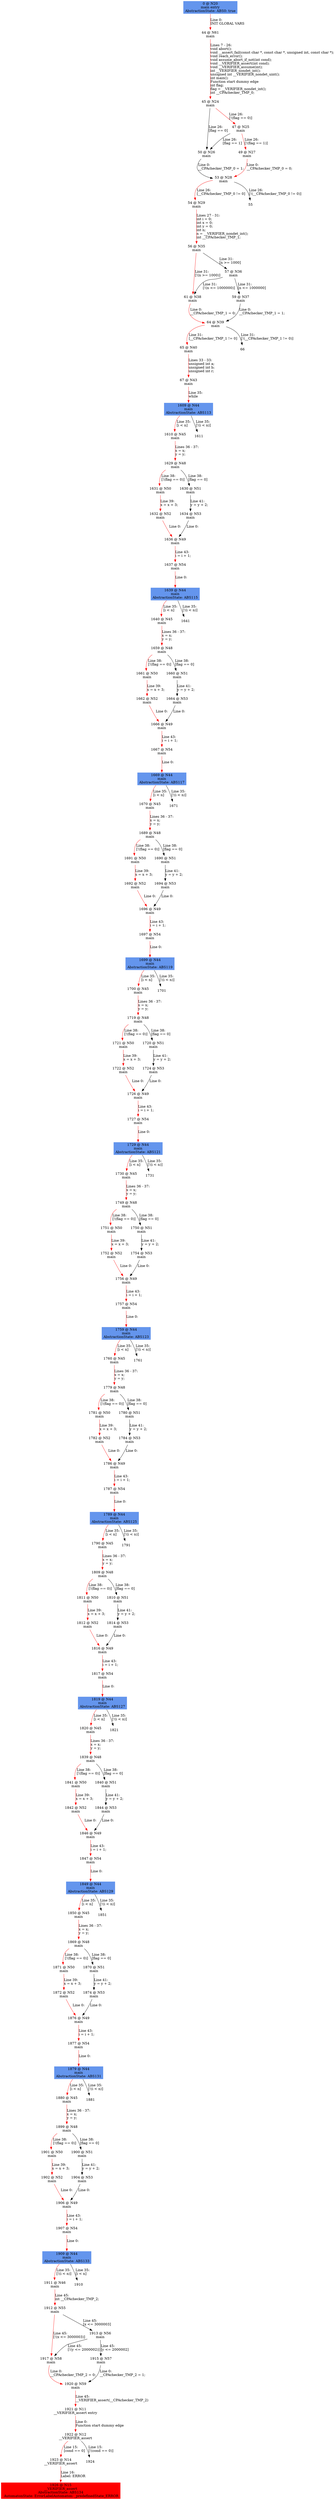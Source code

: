 digraph ARG {
node [style="filled" shape="box" color="white"]
0 [fillcolor="cornflowerblue" label="0 @ N20\nmain entry\nAbstractionState: ABS0: true\n" id="0"]
44 [label="44 @ N61\nmain\n" id="44"]
45 [label="45 @ N24\nmain\n" id="45"]
50 [label="50 @ N26\nmain\n" id="50"]
53 [label="53 @ N28\nmain\n" id="53"]
54 [label="54 @ N29\nmain\n" id="54"]
56 [label="56 @ N35\nmain\n" id="56"]
61 [label="61 @ N38\nmain\n" id="61"]
64 [label="64 @ N39\nmain\n" id="64"]
65 [label="65 @ N40\nmain\n" id="65"]
67 [label="67 @ N43\nmain\n" id="67"]
1609 [fillcolor="cornflowerblue" label="1609 @ N44\nmain\nAbstractionState: ABS113\n" id="1609"]
1610 [label="1610 @ N45\nmain\n" id="1610"]
1629 [label="1629 @ N48\nmain\n" id="1629"]
1631 [label="1631 @ N50\nmain\n" id="1631"]
1632 [label="1632 @ N52\nmain\n" id="1632"]
1636 [label="1636 @ N49\nmain\n" id="1636"]
1637 [label="1637 @ N54\nmain\n" id="1637"]
1639 [fillcolor="cornflowerblue" label="1639 @ N44\nmain\nAbstractionState: ABS115\n" id="1639"]
1640 [label="1640 @ N45\nmain\n" id="1640"]
1659 [label="1659 @ N48\nmain\n" id="1659"]
1661 [label="1661 @ N50\nmain\n" id="1661"]
1662 [label="1662 @ N52\nmain\n" id="1662"]
1666 [label="1666 @ N49\nmain\n" id="1666"]
1667 [label="1667 @ N54\nmain\n" id="1667"]
1669 [fillcolor="cornflowerblue" label="1669 @ N44\nmain\nAbstractionState: ABS117\n" id="1669"]
1670 [label="1670 @ N45\nmain\n" id="1670"]
1689 [label="1689 @ N48\nmain\n" id="1689"]
1691 [label="1691 @ N50\nmain\n" id="1691"]
1692 [label="1692 @ N52\nmain\n" id="1692"]
1696 [label="1696 @ N49\nmain\n" id="1696"]
1697 [label="1697 @ N54\nmain\n" id="1697"]
1699 [fillcolor="cornflowerblue" label="1699 @ N44\nmain\nAbstractionState: ABS119\n" id="1699"]
1700 [label="1700 @ N45\nmain\n" id="1700"]
1719 [label="1719 @ N48\nmain\n" id="1719"]
1721 [label="1721 @ N50\nmain\n" id="1721"]
1722 [label="1722 @ N52\nmain\n" id="1722"]
1726 [label="1726 @ N49\nmain\n" id="1726"]
1727 [label="1727 @ N54\nmain\n" id="1727"]
1729 [fillcolor="cornflowerblue" label="1729 @ N44\nmain\nAbstractionState: ABS121\n" id="1729"]
1730 [label="1730 @ N45\nmain\n" id="1730"]
1749 [label="1749 @ N48\nmain\n" id="1749"]
1751 [label="1751 @ N50\nmain\n" id="1751"]
1752 [label="1752 @ N52\nmain\n" id="1752"]
1756 [label="1756 @ N49\nmain\n" id="1756"]
1757 [label="1757 @ N54\nmain\n" id="1757"]
1759 [fillcolor="cornflowerblue" label="1759 @ N44\nmain\nAbstractionState: ABS123\n" id="1759"]
1760 [label="1760 @ N45\nmain\n" id="1760"]
1779 [label="1779 @ N48\nmain\n" id="1779"]
1781 [label="1781 @ N50\nmain\n" id="1781"]
1782 [label="1782 @ N52\nmain\n" id="1782"]
1786 [label="1786 @ N49\nmain\n" id="1786"]
1787 [label="1787 @ N54\nmain\n" id="1787"]
1789 [fillcolor="cornflowerblue" label="1789 @ N44\nmain\nAbstractionState: ABS125\n" id="1789"]
1790 [label="1790 @ N45\nmain\n" id="1790"]
1809 [label="1809 @ N48\nmain\n" id="1809"]
1811 [label="1811 @ N50\nmain\n" id="1811"]
1812 [label="1812 @ N52\nmain\n" id="1812"]
1816 [label="1816 @ N49\nmain\n" id="1816"]
1817 [label="1817 @ N54\nmain\n" id="1817"]
1819 [fillcolor="cornflowerblue" label="1819 @ N44\nmain\nAbstractionState: ABS127\n" id="1819"]
1820 [label="1820 @ N45\nmain\n" id="1820"]
1839 [label="1839 @ N48\nmain\n" id="1839"]
1841 [label="1841 @ N50\nmain\n" id="1841"]
1842 [label="1842 @ N52\nmain\n" id="1842"]
1846 [label="1846 @ N49\nmain\n" id="1846"]
1847 [label="1847 @ N54\nmain\n" id="1847"]
1849 [fillcolor="cornflowerblue" label="1849 @ N44\nmain\nAbstractionState: ABS129\n" id="1849"]
1850 [label="1850 @ N45\nmain\n" id="1850"]
1869 [label="1869 @ N48\nmain\n" id="1869"]
1871 [label="1871 @ N50\nmain\n" id="1871"]
1872 [label="1872 @ N52\nmain\n" id="1872"]
1876 [label="1876 @ N49\nmain\n" id="1876"]
1877 [label="1877 @ N54\nmain\n" id="1877"]
1879 [fillcolor="cornflowerblue" label="1879 @ N44\nmain\nAbstractionState: ABS131\n" id="1879"]
1880 [label="1880 @ N45\nmain\n" id="1880"]
1899 [label="1899 @ N48\nmain\n" id="1899"]
1901 [label="1901 @ N50\nmain\n" id="1901"]
1902 [label="1902 @ N52\nmain\n" id="1902"]
1906 [label="1906 @ N49\nmain\n" id="1906"]
1907 [label="1907 @ N54\nmain\n" id="1907"]
1909 [fillcolor="cornflowerblue" label="1909 @ N44\nmain\nAbstractionState: ABS133\n" id="1909"]
1911 [label="1911 @ N46\nmain\n" id="1911"]
1912 [label="1912 @ N55\nmain\n" id="1912"]
1917 [label="1917 @ N58\nmain\n" id="1917"]
1920 [label="1920 @ N59\nmain\n" id="1920"]
1921 [label="1921 @ N11\n__VERIFIER_assert entry\n" id="1921"]
1922 [label="1922 @ N12\n__VERIFIER_assert\n" id="1922"]
1923 [label="1923 @ N14\n__VERIFIER_assert\n" id="1923"]
1926 [fillcolor="red" label="1926 @ N15\n__VERIFIER_assert\nAbstractionState: ABS134\n AutomatonState: ErrorLabelAutomaton: _predefinedState_ERROR\n" id="1926"]
1913 [label="1913 @ N56\nmain\n" id="1913"]
1915 [label="1915 @ N57\nmain\n" id="1915"]
1900 [label="1900 @ N51\nmain\n" id="1900"]
1904 [label="1904 @ N53\nmain\n" id="1904"]
1870 [label="1870 @ N51\nmain\n" id="1870"]
1874 [label="1874 @ N53\nmain\n" id="1874"]
1840 [label="1840 @ N51\nmain\n" id="1840"]
1844 [label="1844 @ N53\nmain\n" id="1844"]
1810 [label="1810 @ N51\nmain\n" id="1810"]
1814 [label="1814 @ N53\nmain\n" id="1814"]
1780 [label="1780 @ N51\nmain\n" id="1780"]
1784 [label="1784 @ N53\nmain\n" id="1784"]
1750 [label="1750 @ N51\nmain\n" id="1750"]
1754 [label="1754 @ N53\nmain\n" id="1754"]
1720 [label="1720 @ N51\nmain\n" id="1720"]
1724 [label="1724 @ N53\nmain\n" id="1724"]
1690 [label="1690 @ N51\nmain\n" id="1690"]
1694 [label="1694 @ N53\nmain\n" id="1694"]
1660 [label="1660 @ N51\nmain\n" id="1660"]
1664 [label="1664 @ N53\nmain\n" id="1664"]
1630 [label="1630 @ N51\nmain\n" id="1630"]
1634 [label="1634 @ N53\nmain\n" id="1634"]
57 [label="57 @ N36\nmain\n" id="57"]
59 [label="59 @ N37\nmain\n" id="59"]
47 [label="47 @ N25\nmain\n" id="47"]
49 [label="49 @ N27\nmain\n" id="49"]
0 -> 44 [color="red" label="Line 0: \lINIT GLOBAL VARS\l" id="0 -> 44"]
44 -> 45 [color="red" label="Lines 7 - 26: \lvoid abort();\lvoid __assert_fail(const char *, const char *, unsigned int, const char *);\lvoid reach_error();\lvoid assume_abort_if_not(int cond);\lvoid __VERIFIER_assert(int cond);\lvoid __VERIFIER_assume(int);\lint __VERIFIER_nondet_int();\lunsigned int __VERIFIER_nondet_uint();\lint main();\lFunction start dummy edge\lint flag;\lflag = __VERIFIER_nondet_int();\lint __CPAchecker_TMP_0;\l" id="44 -> 45"]
45 -> 47 [color="red" label="Line 26: \l[!(flag == 0)]\l" id="45 -> 47"]
45 -> 50 [label="Line 26: \l[flag == 0]\l" id="45 -> 50"]
50 -> 53 [label="Line 0: \l__CPAchecker_TMP_0 = 1;\l" id="50 -> 53"]
53 -> 54 [color="red" label="Line 26: \l[__CPAchecker_TMP_0 != 0]\l" id="53 -> 54"]
53 -> 55 [label="Line 26: \l[!(__CPAchecker_TMP_0 != 0)]\l" id="53 -> 55"]
54 -> 56 [color="red" label="Lines 27 - 31: \lint i = 0;\lint x = 0;\lint y = 0;\lint n;\ln = __VERIFIER_nondet_int();\lint __CPAchecker_TMP_1;\l" id="54 -> 56"]
56 -> 57 [label="Line 31: \l[n >= 1000]\l" id="56 -> 57"]
56 -> 61 [color="red" label="Line 31: \l[!(n >= 1000)]\l" id="56 -> 61"]
61 -> 64 [color="red" label="Line 0: \l__CPAchecker_TMP_1 = 0;\l" id="61 -> 64"]
64 -> 65 [color="red" label="Line 31: \l[__CPAchecker_TMP_1 != 0]\l" id="64 -> 65"]
64 -> 66 [label="Line 31: \l[!(__CPAchecker_TMP_1 != 0)]\l" id="64 -> 66"]
65 -> 67 [color="red" label="Lines 33 - 33: \lunsigned int a;\lunsigned int b;\lunsigned int r;\l" id="65 -> 67"]
67 -> 1609 [color="red" label="Line 35: \lwhile\l" id="67 -> 1609"]
1609 -> 1610 [color="red" label="Line 35: \l[i < n]\l" id="1609 -> 1610"]
1609 -> 1611 [label="Line 35: \l[!(i < n)]\l" id="1609 -> 1611"]
1610 -> 1629 [color="red" label="Lines 36 - 37: \lx = x;\ly = y;\l" id="1610 -> 1629"]
1629 -> 1630 [label="Line 38: \l[flag == 0]\l" id="1629 -> 1630"]
1629 -> 1631 [color="red" label="Line 38: \l[!(flag == 0)]\l" id="1629 -> 1631"]
1631 -> 1632 [color="red" label="Line 39: \lx = x + 3;\l" id="1631 -> 1632"]
1632 -> 1636 [color="red" label="Line 0: \l\l" id="1632 -> 1636"]
1636 -> 1637 [color="red" label="Line 43: \li = i + 1;\l" id="1636 -> 1637"]
1637 -> 1639 [color="red" label="Line 0: \l\l" id="1637 -> 1639"]
1639 -> 1640 [color="red" label="Line 35: \l[i < n]\l" id="1639 -> 1640"]
1639 -> 1641 [label="Line 35: \l[!(i < n)]\l" id="1639 -> 1641"]
1640 -> 1659 [color="red" label="Lines 36 - 37: \lx = x;\ly = y;\l" id="1640 -> 1659"]
1659 -> 1660 [label="Line 38: \l[flag == 0]\l" id="1659 -> 1660"]
1659 -> 1661 [color="red" label="Line 38: \l[!(flag == 0)]\l" id="1659 -> 1661"]
1661 -> 1662 [color="red" label="Line 39: \lx = x + 3;\l" id="1661 -> 1662"]
1662 -> 1666 [color="red" label="Line 0: \l\l" id="1662 -> 1666"]
1666 -> 1667 [color="red" label="Line 43: \li = i + 1;\l" id="1666 -> 1667"]
1667 -> 1669 [color="red" label="Line 0: \l\l" id="1667 -> 1669"]
1669 -> 1670 [color="red" label="Line 35: \l[i < n]\l" id="1669 -> 1670"]
1669 -> 1671 [label="Line 35: \l[!(i < n)]\l" id="1669 -> 1671"]
1670 -> 1689 [color="red" label="Lines 36 - 37: \lx = x;\ly = y;\l" id="1670 -> 1689"]
1689 -> 1690 [label="Line 38: \l[flag == 0]\l" id="1689 -> 1690"]
1689 -> 1691 [color="red" label="Line 38: \l[!(flag == 0)]\l" id="1689 -> 1691"]
1691 -> 1692 [color="red" label="Line 39: \lx = x + 3;\l" id="1691 -> 1692"]
1692 -> 1696 [color="red" label="Line 0: \l\l" id="1692 -> 1696"]
1696 -> 1697 [color="red" label="Line 43: \li = i + 1;\l" id="1696 -> 1697"]
1697 -> 1699 [color="red" label="Line 0: \l\l" id="1697 -> 1699"]
1699 -> 1700 [color="red" label="Line 35: \l[i < n]\l" id="1699 -> 1700"]
1699 -> 1701 [label="Line 35: \l[!(i < n)]\l" id="1699 -> 1701"]
1700 -> 1719 [color="red" label="Lines 36 - 37: \lx = x;\ly = y;\l" id="1700 -> 1719"]
1719 -> 1720 [label="Line 38: \l[flag == 0]\l" id="1719 -> 1720"]
1719 -> 1721 [color="red" label="Line 38: \l[!(flag == 0)]\l" id="1719 -> 1721"]
1721 -> 1722 [color="red" label="Line 39: \lx = x + 3;\l" id="1721 -> 1722"]
1722 -> 1726 [color="red" label="Line 0: \l\l" id="1722 -> 1726"]
1726 -> 1727 [color="red" label="Line 43: \li = i + 1;\l" id="1726 -> 1727"]
1727 -> 1729 [color="red" label="Line 0: \l\l" id="1727 -> 1729"]
1729 -> 1730 [color="red" label="Line 35: \l[i < n]\l" id="1729 -> 1730"]
1729 -> 1731 [label="Line 35: \l[!(i < n)]\l" id="1729 -> 1731"]
1730 -> 1749 [color="red" label="Lines 36 - 37: \lx = x;\ly = y;\l" id="1730 -> 1749"]
1749 -> 1750 [label="Line 38: \l[flag == 0]\l" id="1749 -> 1750"]
1749 -> 1751 [color="red" label="Line 38: \l[!(flag == 0)]\l" id="1749 -> 1751"]
1751 -> 1752 [color="red" label="Line 39: \lx = x + 3;\l" id="1751 -> 1752"]
1752 -> 1756 [color="red" label="Line 0: \l\l" id="1752 -> 1756"]
1756 -> 1757 [color="red" label="Line 43: \li = i + 1;\l" id="1756 -> 1757"]
1757 -> 1759 [color="red" label="Line 0: \l\l" id="1757 -> 1759"]
1759 -> 1760 [color="red" label="Line 35: \l[i < n]\l" id="1759 -> 1760"]
1759 -> 1761 [label="Line 35: \l[!(i < n)]\l" id="1759 -> 1761"]
1760 -> 1779 [color="red" label="Lines 36 - 37: \lx = x;\ly = y;\l" id="1760 -> 1779"]
1779 -> 1780 [label="Line 38: \l[flag == 0]\l" id="1779 -> 1780"]
1779 -> 1781 [color="red" label="Line 38: \l[!(flag == 0)]\l" id="1779 -> 1781"]
1781 -> 1782 [color="red" label="Line 39: \lx = x + 3;\l" id="1781 -> 1782"]
1782 -> 1786 [color="red" label="Line 0: \l\l" id="1782 -> 1786"]
1786 -> 1787 [color="red" label="Line 43: \li = i + 1;\l" id="1786 -> 1787"]
1787 -> 1789 [color="red" label="Line 0: \l\l" id="1787 -> 1789"]
1789 -> 1790 [color="red" label="Line 35: \l[i < n]\l" id="1789 -> 1790"]
1789 -> 1791 [label="Line 35: \l[!(i < n)]\l" id="1789 -> 1791"]
1790 -> 1809 [color="red" label="Lines 36 - 37: \lx = x;\ly = y;\l" id="1790 -> 1809"]
1809 -> 1810 [label="Line 38: \l[flag == 0]\l" id="1809 -> 1810"]
1809 -> 1811 [color="red" label="Line 38: \l[!(flag == 0)]\l" id="1809 -> 1811"]
1811 -> 1812 [color="red" label="Line 39: \lx = x + 3;\l" id="1811 -> 1812"]
1812 -> 1816 [color="red" label="Line 0: \l\l" id="1812 -> 1816"]
1816 -> 1817 [color="red" label="Line 43: \li = i + 1;\l" id="1816 -> 1817"]
1817 -> 1819 [color="red" label="Line 0: \l\l" id="1817 -> 1819"]
1819 -> 1820 [color="red" label="Line 35: \l[i < n]\l" id="1819 -> 1820"]
1819 -> 1821 [label="Line 35: \l[!(i < n)]\l" id="1819 -> 1821"]
1820 -> 1839 [color="red" label="Lines 36 - 37: \lx = x;\ly = y;\l" id="1820 -> 1839"]
1839 -> 1840 [label="Line 38: \l[flag == 0]\l" id="1839 -> 1840"]
1839 -> 1841 [color="red" label="Line 38: \l[!(flag == 0)]\l" id="1839 -> 1841"]
1841 -> 1842 [color="red" label="Line 39: \lx = x + 3;\l" id="1841 -> 1842"]
1842 -> 1846 [color="red" label="Line 0: \l\l" id="1842 -> 1846"]
1846 -> 1847 [color="red" label="Line 43: \li = i + 1;\l" id="1846 -> 1847"]
1847 -> 1849 [color="red" label="Line 0: \l\l" id="1847 -> 1849"]
1849 -> 1850 [color="red" label="Line 35: \l[i < n]\l" id="1849 -> 1850"]
1849 -> 1851 [label="Line 35: \l[!(i < n)]\l" id="1849 -> 1851"]
1850 -> 1869 [color="red" label="Lines 36 - 37: \lx = x;\ly = y;\l" id="1850 -> 1869"]
1869 -> 1870 [label="Line 38: \l[flag == 0]\l" id="1869 -> 1870"]
1869 -> 1871 [color="red" label="Line 38: \l[!(flag == 0)]\l" id="1869 -> 1871"]
1871 -> 1872 [color="red" label="Line 39: \lx = x + 3;\l" id="1871 -> 1872"]
1872 -> 1876 [color="red" label="Line 0: \l\l" id="1872 -> 1876"]
1876 -> 1877 [color="red" label="Line 43: \li = i + 1;\l" id="1876 -> 1877"]
1877 -> 1879 [color="red" label="Line 0: \l\l" id="1877 -> 1879"]
1879 -> 1880 [color="red" label="Line 35: \l[i < n]\l" id="1879 -> 1880"]
1879 -> 1881 [label="Line 35: \l[!(i < n)]\l" id="1879 -> 1881"]
1880 -> 1899 [color="red" label="Lines 36 - 37: \lx = x;\ly = y;\l" id="1880 -> 1899"]
1899 -> 1900 [label="Line 38: \l[flag == 0]\l" id="1899 -> 1900"]
1899 -> 1901 [color="red" label="Line 38: \l[!(flag == 0)]\l" id="1899 -> 1901"]
1901 -> 1902 [color="red" label="Line 39: \lx = x + 3;\l" id="1901 -> 1902"]
1902 -> 1906 [color="red" label="Line 0: \l\l" id="1902 -> 1906"]
1906 -> 1907 [color="red" label="Line 43: \li = i + 1;\l" id="1906 -> 1907"]
1907 -> 1909 [color="red" label="Line 0: \l\l" id="1907 -> 1909"]
1909 -> 1910 [label="Line 35: \l[i < n]\l" id="1909 -> 1910"]
1909 -> 1911 [color="red" label="Line 35: \l[!(i < n)]\l" id="1909 -> 1911"]
1911 -> 1912 [color="red" label="Line 45: \lint __CPAchecker_TMP_2;\l" id="1911 -> 1912"]
1912 -> 1913 [label="Line 45: \l[x <= 3000003]\l" id="1912 -> 1913"]
1912 -> 1917 [color="red" label="Line 45: \l[!(x <= 3000003)]\l" id="1912 -> 1917"]
1917 -> 1920 [color="red" label="Line 0: \l__CPAchecker_TMP_2 = 0;\l" id="1917 -> 1920"]
1920 -> 1921 [color="red" label="Line 45: \l__VERIFIER_assert(__CPAchecker_TMP_2)\l" id="1920 -> 1921"]
1921 -> 1922 [color="red" label="Line 0: \lFunction start dummy edge\l" id="1921 -> 1922"]
1922 -> 1923 [color="red" label="Line 15: \l[cond == 0]\l" id="1922 -> 1923"]
1922 -> 1924 [label="Line 15: \l[!(cond == 0)]\l" id="1922 -> 1924"]
1923 -> 1926 [color="red" label="Line 16: \lLabel: ERROR\l" id="1923 -> 1926"]
1913 -> 1915 [label="Line 45: \l[y <= 2000002]\l" id="1913 -> 1915"]
1913 -> 1917 [label="Line 45: \l[!(y <= 2000002)]\l" id="1913 -> 1917"]
1915 -> 1920 [label="Line 0: \l__CPAchecker_TMP_2 = 1;\l" id="1915 -> 1920"]
1900 -> 1904 [label="Line 41: \ly = y + 2;\l" id="1900 -> 1904"]
1904 -> 1906 [label="Line 0: \l\l" id="1904 -> 1906"]
1870 -> 1874 [label="Line 41: \ly = y + 2;\l" id="1870 -> 1874"]
1874 -> 1876 [label="Line 0: \l\l" id="1874 -> 1876"]
1840 -> 1844 [label="Line 41: \ly = y + 2;\l" id="1840 -> 1844"]
1844 -> 1846 [label="Line 0: \l\l" id="1844 -> 1846"]
1810 -> 1814 [label="Line 41: \ly = y + 2;\l" id="1810 -> 1814"]
1814 -> 1816 [label="Line 0: \l\l" id="1814 -> 1816"]
1780 -> 1784 [label="Line 41: \ly = y + 2;\l" id="1780 -> 1784"]
1784 -> 1786 [label="Line 0: \l\l" id="1784 -> 1786"]
1750 -> 1754 [label="Line 41: \ly = y + 2;\l" id="1750 -> 1754"]
1754 -> 1756 [label="Line 0: \l\l" id="1754 -> 1756"]
1720 -> 1724 [label="Line 41: \ly = y + 2;\l" id="1720 -> 1724"]
1724 -> 1726 [label="Line 0: \l\l" id="1724 -> 1726"]
1690 -> 1694 [label="Line 41: \ly = y + 2;\l" id="1690 -> 1694"]
1694 -> 1696 [label="Line 0: \l\l" id="1694 -> 1696"]
1660 -> 1664 [label="Line 41: \ly = y + 2;\l" id="1660 -> 1664"]
1664 -> 1666 [label="Line 0: \l\l" id="1664 -> 1666"]
1630 -> 1634 [label="Line 41: \ly = y + 2;\l" id="1630 -> 1634"]
1634 -> 1636 [label="Line 0: \l\l" id="1634 -> 1636"]
57 -> 59 [label="Line 31: \l[n <= 1000000]\l" id="57 -> 59"]
57 -> 61 [label="Line 31: \l[!(n <= 1000000)]\l" id="57 -> 61"]
59 -> 64 [label="Line 0: \l__CPAchecker_TMP_1 = 1;\l" id="59 -> 64"]
47 -> 49 [color="red" label="Line 26: \l[!(flag == 1)]\l" id="47 -> 49"]
47 -> 50 [label="Line 26: \l[flag == 1]\l" id="47 -> 50"]
49 -> 53 [color="red" label="Line 0: \l__CPAchecker_TMP_0 = 0;\l" id="49 -> 53"]
}
